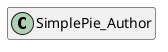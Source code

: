 @startuml
set namespaceSeparator \\
hide members
hide << alias >> circle

class SimplePie_Author
@enduml
